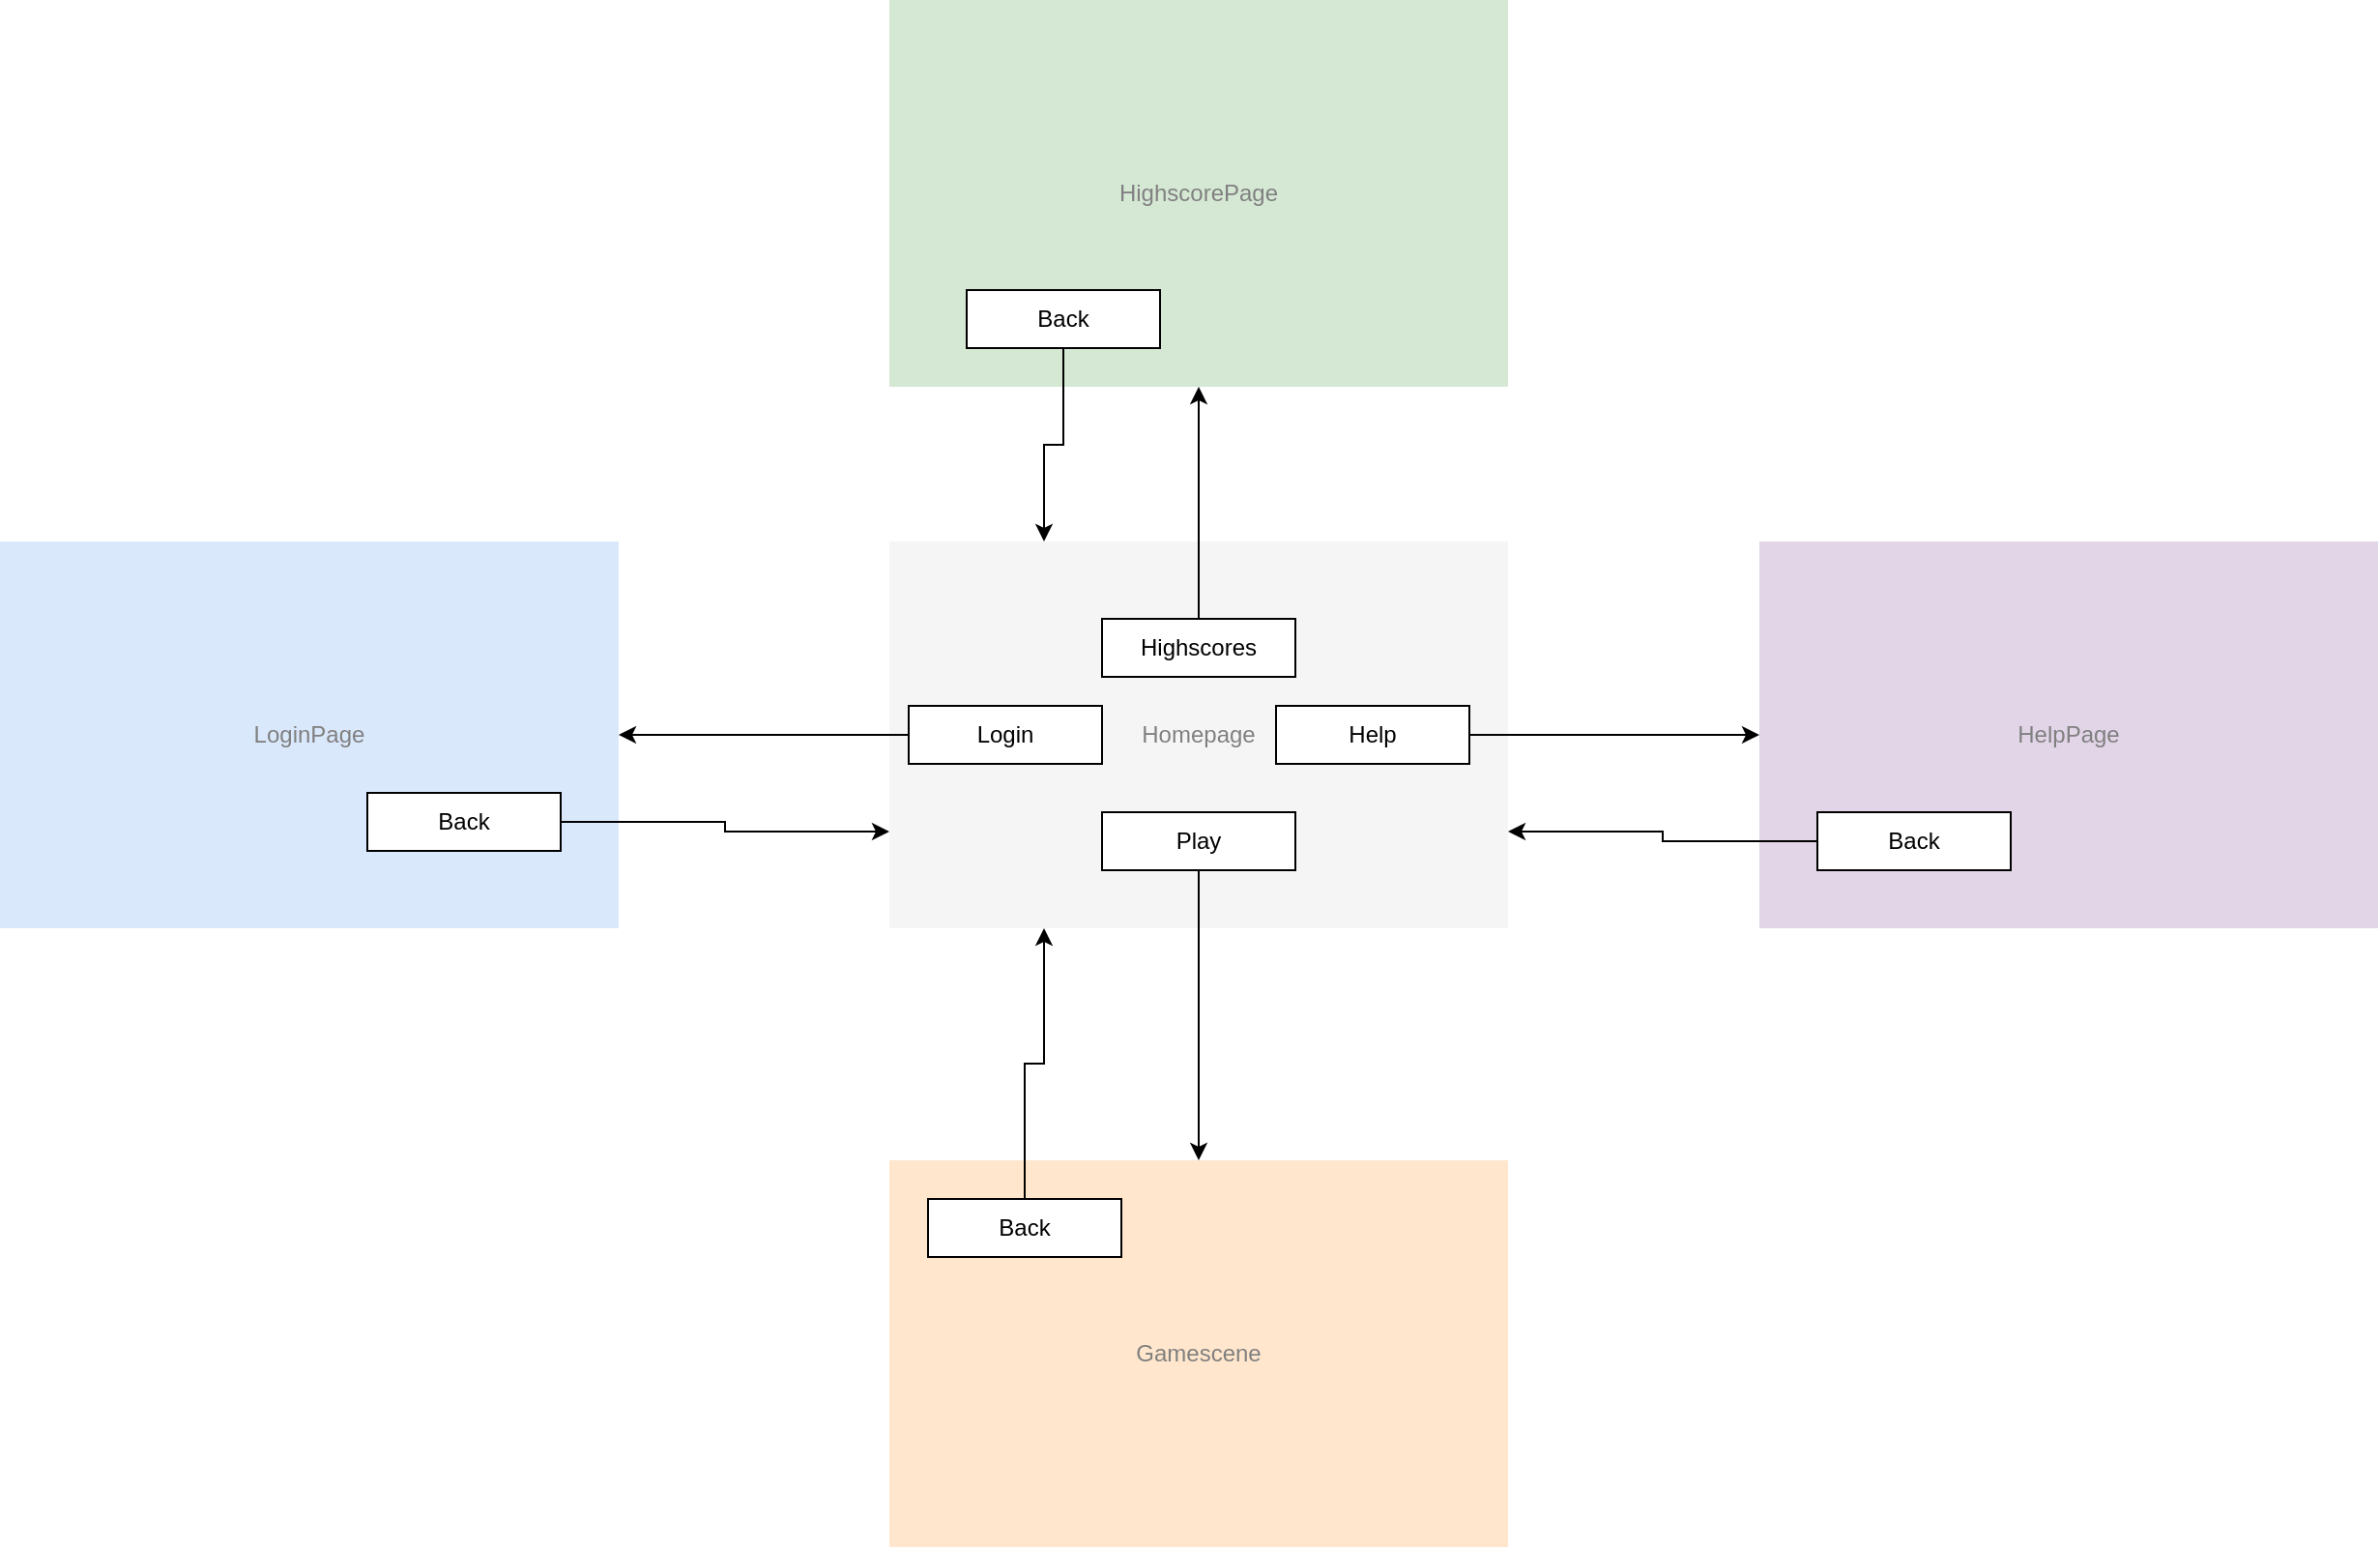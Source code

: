 <mxfile version="21.1.8" type="device">
  <diagram name="Page-1" id="Twbbgj7PWme-tqn4L7F8">
    <mxGraphModel dx="3667" dy="1733" grid="1" gridSize="10" guides="1" tooltips="1" connect="1" arrows="1" fold="1" page="1" pageScale="1" pageWidth="827" pageHeight="1169" math="0" shadow="0">
      <root>
        <mxCell id="0" />
        <mxCell id="1" parent="0" />
        <mxCell id="Me6gHDi2PranXG4eHFg2-1" value="Homepage" style="rounded=0;whiteSpace=wrap;html=1;fillColor=#f5f5f5;strokeColor=none;fontColor=#808080;" vertex="1" parent="1">
          <mxGeometry x="130" y="280" width="320" height="200" as="geometry" />
        </mxCell>
        <mxCell id="Me6gHDi2PranXG4eHFg2-2" value="Gamescene" style="rounded=0;whiteSpace=wrap;html=1;fillColor=#ffe6cc;strokeColor=none;fontColor=#808080;" vertex="1" parent="1">
          <mxGeometry x="130" y="600" width="320" height="200" as="geometry" />
        </mxCell>
        <mxCell id="Me6gHDi2PranXG4eHFg2-3" value="HighscorePage" style="rounded=0;whiteSpace=wrap;html=1;fillColor=#d5e8d4;strokeColor=none;fontColor=#808080;" vertex="1" parent="1">
          <mxGeometry x="130" width="320" height="200" as="geometry" />
        </mxCell>
        <mxCell id="Me6gHDi2PranXG4eHFg2-4" value="HelpPage" style="rounded=0;whiteSpace=wrap;html=1;fillColor=#e1d5e7;strokeColor=none;fontColor=#808080;" vertex="1" parent="1">
          <mxGeometry x="580" y="280" width="320" height="200" as="geometry" />
        </mxCell>
        <mxCell id="Me6gHDi2PranXG4eHFg2-5" value="LoginPage" style="rounded=0;whiteSpace=wrap;html=1;fillColor=#dae8fc;strokeColor=none;fontColor=#808080;" vertex="1" parent="1">
          <mxGeometry x="-330" y="280" width="320" height="200" as="geometry" />
        </mxCell>
        <mxCell id="Me6gHDi2PranXG4eHFg2-7" style="edgeStyle=orthogonalEdgeStyle;rounded=0;orthogonalLoop=1;jettySize=auto;html=1;exitX=0.5;exitY=1;exitDx=0;exitDy=0;entryX=0.5;entryY=0;entryDx=0;entryDy=0;" edge="1" parent="1" source="Me6gHDi2PranXG4eHFg2-6" target="Me6gHDi2PranXG4eHFg2-2">
          <mxGeometry relative="1" as="geometry" />
        </mxCell>
        <mxCell id="Me6gHDi2PranXG4eHFg2-6" value="Play" style="rounded=0;whiteSpace=wrap;html=1;" vertex="1" parent="1">
          <mxGeometry x="240" y="420" width="100" height="30" as="geometry" />
        </mxCell>
        <mxCell id="Me6gHDi2PranXG4eHFg2-9" style="edgeStyle=orthogonalEdgeStyle;rounded=0;orthogonalLoop=1;jettySize=auto;html=1;exitX=0.5;exitY=0;exitDx=0;exitDy=0;entryX=0.5;entryY=1;entryDx=0;entryDy=0;" edge="1" parent="1" source="Me6gHDi2PranXG4eHFg2-8" target="Me6gHDi2PranXG4eHFg2-3">
          <mxGeometry relative="1" as="geometry" />
        </mxCell>
        <mxCell id="Me6gHDi2PranXG4eHFg2-8" value="Highscores" style="rounded=0;whiteSpace=wrap;html=1;" vertex="1" parent="1">
          <mxGeometry x="240" y="320" width="100" height="30" as="geometry" />
        </mxCell>
        <mxCell id="Me6gHDi2PranXG4eHFg2-11" style="edgeStyle=orthogonalEdgeStyle;rounded=0;orthogonalLoop=1;jettySize=auto;html=1;exitX=1;exitY=0.5;exitDx=0;exitDy=0;entryX=0;entryY=0.5;entryDx=0;entryDy=0;" edge="1" parent="1" source="Me6gHDi2PranXG4eHFg2-10" target="Me6gHDi2PranXG4eHFg2-4">
          <mxGeometry relative="1" as="geometry" />
        </mxCell>
        <mxCell id="Me6gHDi2PranXG4eHFg2-10" value="Help" style="rounded=0;whiteSpace=wrap;html=1;" vertex="1" parent="1">
          <mxGeometry x="330" y="365" width="100" height="30" as="geometry" />
        </mxCell>
        <mxCell id="Me6gHDi2PranXG4eHFg2-13" style="edgeStyle=orthogonalEdgeStyle;rounded=0;orthogonalLoop=1;jettySize=auto;html=1;exitX=0;exitY=0.5;exitDx=0;exitDy=0;entryX=1;entryY=0.5;entryDx=0;entryDy=0;" edge="1" parent="1" source="Me6gHDi2PranXG4eHFg2-12" target="Me6gHDi2PranXG4eHFg2-5">
          <mxGeometry relative="1" as="geometry" />
        </mxCell>
        <mxCell id="Me6gHDi2PranXG4eHFg2-12" value="Login" style="rounded=0;whiteSpace=wrap;html=1;" vertex="1" parent="1">
          <mxGeometry x="140" y="365" width="100" height="30" as="geometry" />
        </mxCell>
        <mxCell id="Me6gHDi2PranXG4eHFg2-16" style="edgeStyle=orthogonalEdgeStyle;rounded=0;orthogonalLoop=1;jettySize=auto;html=1;exitX=0;exitY=0.5;exitDx=0;exitDy=0;entryX=1;entryY=0.75;entryDx=0;entryDy=0;" edge="1" parent="1" source="Me6gHDi2PranXG4eHFg2-15" target="Me6gHDi2PranXG4eHFg2-1">
          <mxGeometry relative="1" as="geometry" />
        </mxCell>
        <mxCell id="Me6gHDi2PranXG4eHFg2-15" value="Back" style="rounded=0;whiteSpace=wrap;html=1;" vertex="1" parent="1">
          <mxGeometry x="610" y="420" width="100" height="30" as="geometry" />
        </mxCell>
        <mxCell id="Me6gHDi2PranXG4eHFg2-18" style="edgeStyle=orthogonalEdgeStyle;rounded=0;orthogonalLoop=1;jettySize=auto;html=1;exitX=1;exitY=0.5;exitDx=0;exitDy=0;entryX=0;entryY=0.75;entryDx=0;entryDy=0;" edge="1" parent="1" source="Me6gHDi2PranXG4eHFg2-17" target="Me6gHDi2PranXG4eHFg2-1">
          <mxGeometry relative="1" as="geometry" />
        </mxCell>
        <mxCell id="Me6gHDi2PranXG4eHFg2-17" value="Back" style="rounded=0;whiteSpace=wrap;html=1;" vertex="1" parent="1">
          <mxGeometry x="-140" y="410" width="100" height="30" as="geometry" />
        </mxCell>
        <mxCell id="Me6gHDi2PranXG4eHFg2-20" style="edgeStyle=orthogonalEdgeStyle;rounded=0;orthogonalLoop=1;jettySize=auto;html=1;exitX=0.5;exitY=0;exitDx=0;exitDy=0;entryX=0.25;entryY=1;entryDx=0;entryDy=0;" edge="1" parent="1" source="Me6gHDi2PranXG4eHFg2-19" target="Me6gHDi2PranXG4eHFg2-1">
          <mxGeometry relative="1" as="geometry" />
        </mxCell>
        <mxCell id="Me6gHDi2PranXG4eHFg2-19" value="Back" style="rounded=0;whiteSpace=wrap;html=1;" vertex="1" parent="1">
          <mxGeometry x="150" y="620" width="100" height="30" as="geometry" />
        </mxCell>
        <mxCell id="Me6gHDi2PranXG4eHFg2-22" style="edgeStyle=orthogonalEdgeStyle;rounded=0;orthogonalLoop=1;jettySize=auto;html=1;exitX=0.5;exitY=1;exitDx=0;exitDy=0;entryX=0.25;entryY=0;entryDx=0;entryDy=0;" edge="1" parent="1" source="Me6gHDi2PranXG4eHFg2-21" target="Me6gHDi2PranXG4eHFg2-1">
          <mxGeometry relative="1" as="geometry" />
        </mxCell>
        <mxCell id="Me6gHDi2PranXG4eHFg2-21" value="Back" style="rounded=0;whiteSpace=wrap;html=1;" vertex="1" parent="1">
          <mxGeometry x="170" y="150" width="100" height="30" as="geometry" />
        </mxCell>
      </root>
    </mxGraphModel>
  </diagram>
</mxfile>
